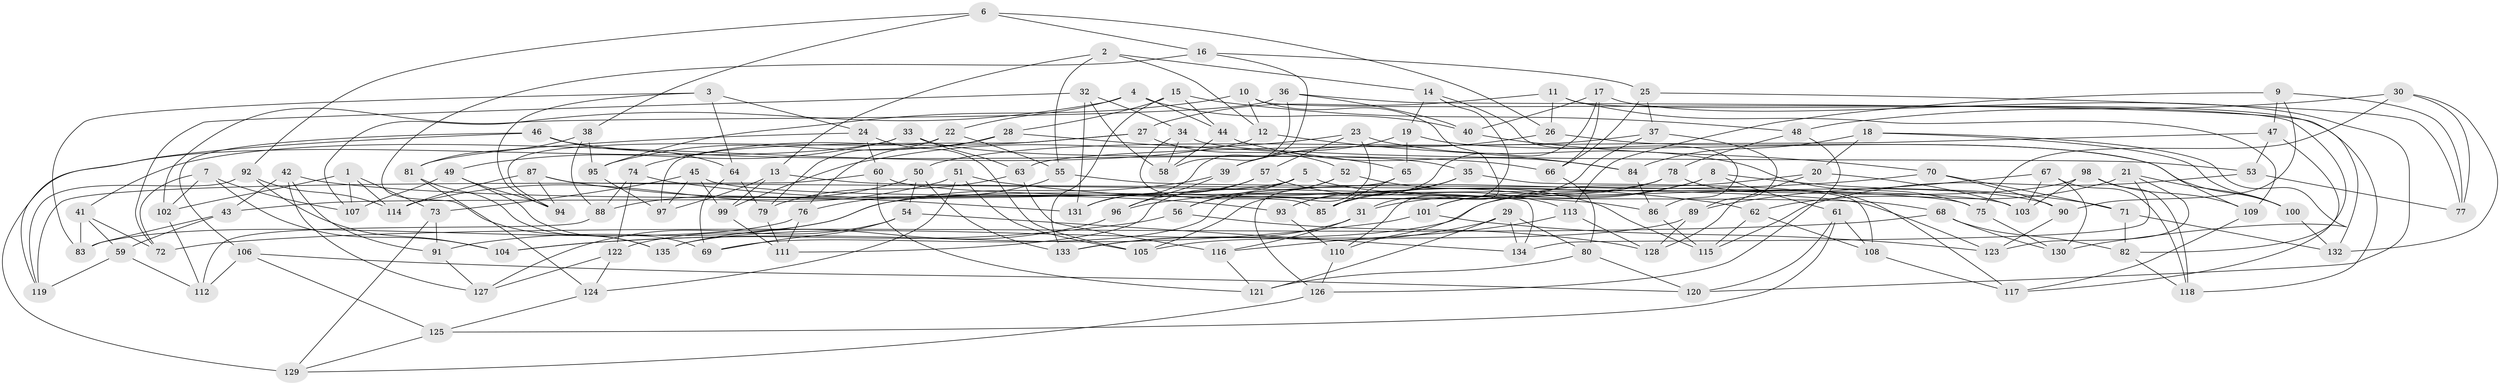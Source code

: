 // coarse degree distribution, {6: 0.4148936170212766, 4: 0.5638297872340425, 5: 0.02127659574468085}
// Generated by graph-tools (version 1.1) at 2025/52/02/27/25 19:52:27]
// undirected, 135 vertices, 270 edges
graph export_dot {
graph [start="1"]
  node [color=gray90,style=filled];
  1;
  2;
  3;
  4;
  5;
  6;
  7;
  8;
  9;
  10;
  11;
  12;
  13;
  14;
  15;
  16;
  17;
  18;
  19;
  20;
  21;
  22;
  23;
  24;
  25;
  26;
  27;
  28;
  29;
  30;
  31;
  32;
  33;
  34;
  35;
  36;
  37;
  38;
  39;
  40;
  41;
  42;
  43;
  44;
  45;
  46;
  47;
  48;
  49;
  50;
  51;
  52;
  53;
  54;
  55;
  56;
  57;
  58;
  59;
  60;
  61;
  62;
  63;
  64;
  65;
  66;
  67;
  68;
  69;
  70;
  71;
  72;
  73;
  74;
  75;
  76;
  77;
  78;
  79;
  80;
  81;
  82;
  83;
  84;
  85;
  86;
  87;
  88;
  89;
  90;
  91;
  92;
  93;
  94;
  95;
  96;
  97;
  98;
  99;
  100;
  101;
  102;
  103;
  104;
  105;
  106;
  107;
  108;
  109;
  110;
  111;
  112;
  113;
  114;
  115;
  116;
  117;
  118;
  119;
  120;
  121;
  122;
  123;
  124;
  125;
  126;
  127;
  128;
  129;
  130;
  131;
  132;
  133;
  134;
  135;
  1 -- 114;
  1 -- 102;
  1 -- 107;
  1 -- 73;
  2 -- 55;
  2 -- 14;
  2 -- 12;
  2 -- 13;
  3 -- 64;
  3 -- 83;
  3 -- 94;
  3 -- 24;
  4 -- 107;
  4 -- 22;
  4 -- 40;
  4 -- 44;
  5 -- 111;
  5 -- 90;
  5 -- 56;
  5 -- 43;
  6 -- 38;
  6 -- 26;
  6 -- 92;
  6 -- 16;
  7 -- 102;
  7 -- 72;
  7 -- 104;
  7 -- 107;
  8 -- 31;
  8 -- 85;
  8 -- 71;
  8 -- 61;
  9 -- 90;
  9 -- 113;
  9 -- 77;
  9 -- 47;
  10 -- 31;
  10 -- 95;
  10 -- 12;
  10 -- 82;
  11 -- 132;
  11 -- 26;
  11 -- 27;
  11 -- 109;
  12 -- 84;
  12 -- 41;
  13 -- 123;
  13 -- 99;
  13 -- 97;
  14 -- 110;
  14 -- 19;
  14 -- 86;
  15 -- 133;
  15 -- 28;
  15 -- 44;
  15 -- 48;
  16 -- 135;
  16 -- 131;
  16 -- 25;
  17 -- 120;
  17 -- 40;
  17 -- 93;
  17 -- 66;
  18 -- 84;
  18 -- 100;
  18 -- 20;
  18 -- 130;
  19 -- 39;
  19 -- 100;
  19 -- 65;
  20 -- 110;
  20 -- 103;
  20 -- 128;
  21 -- 134;
  21 -- 62;
  21 -- 100;
  21 -- 123;
  22 -- 94;
  22 -- 55;
  22 -- 79;
  23 -- 105;
  23 -- 99;
  23 -- 57;
  23 -- 75;
  24 -- 81;
  24 -- 60;
  24 -- 105;
  25 -- 37;
  25 -- 77;
  25 -- 66;
  26 -- 109;
  26 -- 39;
  27 -- 52;
  27 -- 97;
  27 -- 74;
  28 -- 65;
  28 -- 76;
  28 -- 95;
  29 -- 133;
  29 -- 80;
  29 -- 121;
  29 -- 134;
  30 -- 132;
  30 -- 48;
  30 -- 77;
  30 -- 75;
  31 -- 133;
  31 -- 116;
  32 -- 58;
  32 -- 34;
  32 -- 72;
  32 -- 131;
  33 -- 129;
  33 -- 63;
  33 -- 49;
  33 -- 35;
  34 -- 85;
  34 -- 58;
  34 -- 53;
  35 -- 85;
  35 -- 108;
  35 -- 93;
  36 -- 40;
  36 -- 58;
  36 -- 118;
  36 -- 102;
  37 -- 101;
  37 -- 89;
  37 -- 50;
  38 -- 95;
  38 -- 81;
  38 -- 88;
  39 -- 96;
  39 -- 127;
  40 -- 70;
  41 -- 83;
  41 -- 59;
  41 -- 72;
  42 -- 86;
  42 -- 43;
  42 -- 91;
  42 -- 127;
  43 -- 59;
  43 -- 83;
  44 -- 58;
  44 -- 84;
  45 -- 103;
  45 -- 99;
  45 -- 73;
  45 -- 97;
  46 -- 119;
  46 -- 64;
  46 -- 66;
  46 -- 106;
  47 -- 53;
  47 -- 63;
  47 -- 117;
  48 -- 126;
  48 -- 78;
  49 -- 69;
  49 -- 107;
  49 -- 94;
  50 -- 54;
  50 -- 88;
  50 -- 133;
  51 -- 124;
  51 -- 114;
  51 -- 62;
  51 -- 105;
  52 -- 56;
  52 -- 115;
  52 -- 69;
  53 -- 115;
  53 -- 77;
  54 -- 122;
  54 -- 134;
  54 -- 69;
  55 -- 76;
  55 -- 75;
  56 -- 128;
  56 -- 104;
  57 -- 113;
  57 -- 131;
  57 -- 96;
  59 -- 119;
  59 -- 112;
  60 -- 68;
  60 -- 121;
  60 -- 119;
  61 -- 125;
  61 -- 120;
  61 -- 108;
  62 -- 115;
  62 -- 108;
  63 -- 79;
  63 -- 116;
  64 -- 79;
  64 -- 69;
  65 -- 126;
  65 -- 85;
  66 -- 80;
  67 -- 118;
  67 -- 130;
  67 -- 89;
  67 -- 103;
  68 -- 130;
  68 -- 72;
  68 -- 82;
  70 -- 96;
  70 -- 71;
  70 -- 90;
  71 -- 82;
  71 -- 132;
  73 -- 129;
  73 -- 91;
  74 -- 122;
  74 -- 88;
  74 -- 93;
  75 -- 130;
  76 -- 111;
  76 -- 83;
  78 -- 101;
  78 -- 117;
  78 -- 91;
  79 -- 111;
  80 -- 120;
  80 -- 121;
  81 -- 124;
  81 -- 135;
  82 -- 118;
  84 -- 86;
  86 -- 115;
  87 -- 114;
  87 -- 94;
  87 -- 134;
  87 -- 131;
  88 -- 112;
  89 -- 128;
  89 -- 105;
  90 -- 123;
  91 -- 127;
  92 -- 104;
  92 -- 119;
  92 -- 114;
  93 -- 110;
  95 -- 97;
  96 -- 135;
  98 -- 109;
  98 -- 103;
  98 -- 135;
  98 -- 118;
  99 -- 111;
  100 -- 132;
  101 -- 104;
  101 -- 123;
  102 -- 112;
  106 -- 125;
  106 -- 120;
  106 -- 112;
  108 -- 117;
  109 -- 117;
  110 -- 126;
  113 -- 116;
  113 -- 128;
  116 -- 121;
  122 -- 127;
  122 -- 124;
  124 -- 125;
  125 -- 129;
  126 -- 129;
}
